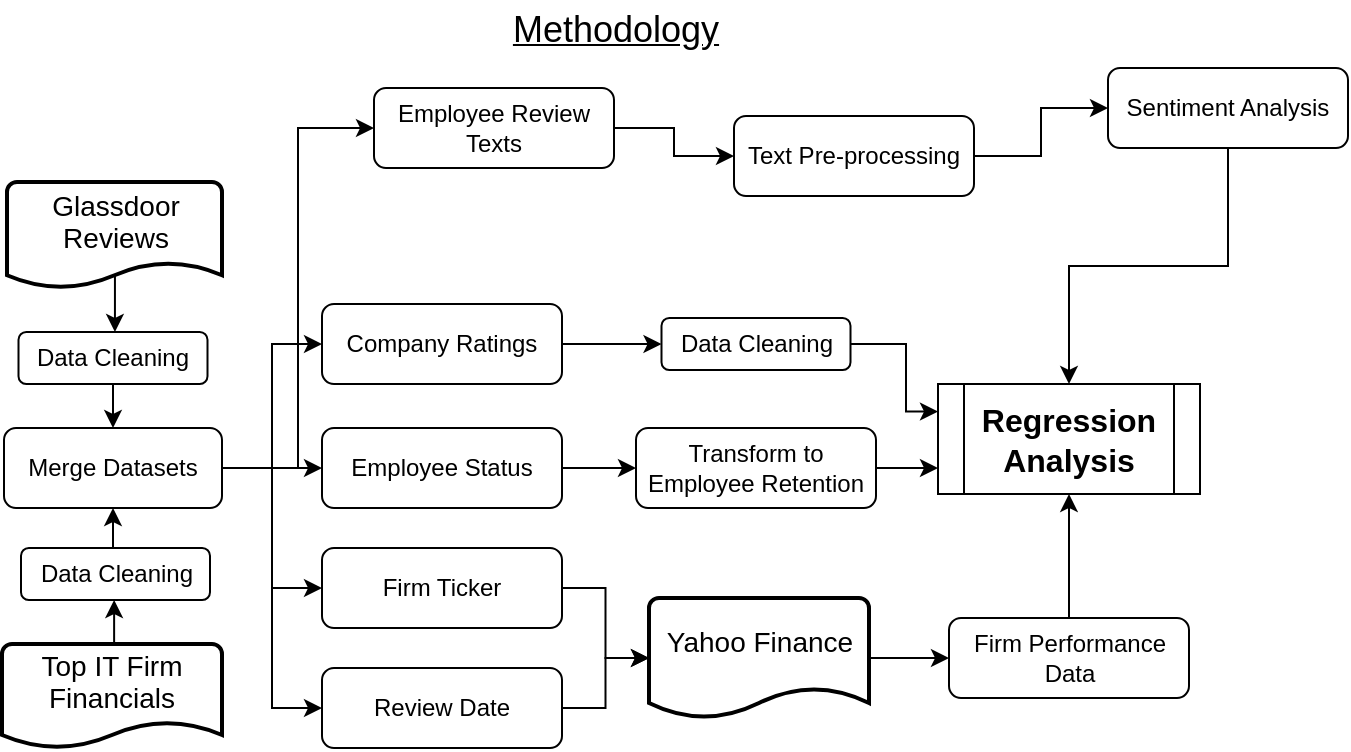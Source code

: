 <mxfile version="24.1.0" type="device" pages="4">
  <diagram id="kz6WtzSUa93HvbE56KJ6" name="Methodology">
    <mxGraphModel dx="1111" dy="544" grid="0" gridSize="10" guides="1" tooltips="1" connect="1" arrows="1" fold="1" page="1" pageScale="1" pageWidth="827" pageHeight="1169" math="0" shadow="0">
      <root>
        <mxCell id="0" />
        <mxCell id="1" parent="0" />
        <mxCell id="aaP_zxm3kKT7ZMr-mHgT-1" value="Methodology" style="text;html=1;align=center;verticalAlign=middle;whiteSpace=wrap;rounded=0;fontStyle=4;fontSize=18;" parent="1" vertex="1">
          <mxGeometry x="242" y="30" width="230" height="30" as="geometry" />
        </mxCell>
        <mxCell id="nK5fes1y3x84JEYH7lk5-37" style="edgeStyle=orthogonalEdgeStyle;rounded=0;orthogonalLoop=1;jettySize=auto;html=1;exitX=1;exitY=0.5;exitDx=0;exitDy=0;" parent="1" source="aaP_zxm3kKT7ZMr-mHgT-6" target="aaP_zxm3kKT7ZMr-mHgT-9" edge="1">
          <mxGeometry relative="1" as="geometry" />
        </mxCell>
        <mxCell id="aaP_zxm3kKT7ZMr-mHgT-6" value="Employee Review Texts" style="rounded=1;whiteSpace=wrap;html=1;fontSize=12;glass=0;strokeWidth=1;shadow=0;" parent="1" vertex="1">
          <mxGeometry x="236" y="74" width="120" height="40" as="geometry" />
        </mxCell>
        <mxCell id="nK5fes1y3x84JEYH7lk5-38" style="edgeStyle=orthogonalEdgeStyle;rounded=0;orthogonalLoop=1;jettySize=auto;html=1;exitX=1;exitY=0.5;exitDx=0;exitDy=0;entryX=0;entryY=0.5;entryDx=0;entryDy=0;" parent="1" source="aaP_zxm3kKT7ZMr-mHgT-7" target="2QNahr_R2tRmEMr5rdN6-4" edge="1">
          <mxGeometry relative="1" as="geometry">
            <mxPoint x="367" y="202" as="targetPoint" />
          </mxGeometry>
        </mxCell>
        <mxCell id="aaP_zxm3kKT7ZMr-mHgT-7" value="Company Ratings" style="rounded=1;whiteSpace=wrap;html=1;fontSize=12;glass=0;strokeWidth=1;shadow=0;" parent="1" vertex="1">
          <mxGeometry x="210" y="182" width="120" height="40" as="geometry" />
        </mxCell>
        <mxCell id="nK5fes1y3x84JEYH7lk5-39" style="edgeStyle=orthogonalEdgeStyle;rounded=0;orthogonalLoop=1;jettySize=auto;html=1;exitX=1;exitY=0.5;exitDx=0;exitDy=0;" parent="1" source="aaP_zxm3kKT7ZMr-mHgT-8" target="aaP_zxm3kKT7ZMr-mHgT-10" edge="1">
          <mxGeometry relative="1" as="geometry" />
        </mxCell>
        <mxCell id="aaP_zxm3kKT7ZMr-mHgT-8" value="Employee Status" style="rounded=1;whiteSpace=wrap;html=1;fontSize=12;glass=0;strokeWidth=1;shadow=0;" parent="1" vertex="1">
          <mxGeometry x="210" y="244" width="120" height="40" as="geometry" />
        </mxCell>
        <mxCell id="nK5fes1y3x84JEYH7lk5-43" style="edgeStyle=orthogonalEdgeStyle;rounded=0;orthogonalLoop=1;jettySize=auto;html=1;exitX=1;exitY=0.5;exitDx=0;exitDy=0;" parent="1" source="aaP_zxm3kKT7ZMr-mHgT-9" target="aaP_zxm3kKT7ZMr-mHgT-40" edge="1">
          <mxGeometry relative="1" as="geometry" />
        </mxCell>
        <mxCell id="aaP_zxm3kKT7ZMr-mHgT-9" value="Text Pre-processing" style="rounded=1;whiteSpace=wrap;html=1;fontSize=12;glass=0;strokeWidth=1;shadow=0;" parent="1" vertex="1">
          <mxGeometry x="416" y="88" width="120" height="40" as="geometry" />
        </mxCell>
        <mxCell id="nK5fes1y3x84JEYH7lk5-45" style="edgeStyle=orthogonalEdgeStyle;rounded=0;orthogonalLoop=1;jettySize=auto;html=1;exitX=1;exitY=0.5;exitDx=0;exitDy=0;entryX=0;entryY=0.75;entryDx=0;entryDy=0;" parent="1" source="aaP_zxm3kKT7ZMr-mHgT-10" target="aaP_zxm3kKT7ZMr-mHgT-16" edge="1">
          <mxGeometry relative="1" as="geometry" />
        </mxCell>
        <mxCell id="aaP_zxm3kKT7ZMr-mHgT-10" value="Transform to Employee Retention" style="rounded=1;whiteSpace=wrap;html=1;fontSize=12;glass=0;strokeWidth=1;shadow=0;" parent="1" vertex="1">
          <mxGeometry x="367" y="244" width="120" height="40" as="geometry" />
        </mxCell>
        <mxCell id="nK5fes1y3x84JEYH7lk5-44" style="edgeStyle=orthogonalEdgeStyle;rounded=0;orthogonalLoop=1;jettySize=auto;html=1;exitX=1;exitY=0.5;exitDx=0;exitDy=0;entryX=0;entryY=0.25;entryDx=0;entryDy=0;" parent="1" source="2QNahr_R2tRmEMr5rdN6-4" target="aaP_zxm3kKT7ZMr-mHgT-16" edge="1">
          <mxGeometry relative="1" as="geometry">
            <Array as="points">
              <mxPoint x="502" y="202" />
              <mxPoint x="502" y="236" />
            </Array>
            <mxPoint x="487" y="202" as="sourcePoint" />
          </mxGeometry>
        </mxCell>
        <mxCell id="nK5fes1y3x84JEYH7lk5-35" style="edgeStyle=orthogonalEdgeStyle;rounded=0;orthogonalLoop=1;jettySize=auto;html=1;exitX=0.5;exitY=0;exitDx=0;exitDy=0;" parent="1" source="aaP_zxm3kKT7ZMr-mHgT-12" target="aaP_zxm3kKT7ZMr-mHgT-16" edge="1">
          <mxGeometry relative="1" as="geometry" />
        </mxCell>
        <mxCell id="aaP_zxm3kKT7ZMr-mHgT-12" value="Firm Performance Data" style="rounded=1;whiteSpace=wrap;html=1;fontSize=12;glass=0;strokeWidth=1;shadow=0;" parent="1" vertex="1">
          <mxGeometry x="523.5" y="339" width="120" height="40" as="geometry" />
        </mxCell>
        <mxCell id="aaP_zxm3kKT7ZMr-mHgT-16" value="&lt;font style=&quot;font-size: 16px;&quot;&gt;&lt;b&gt;Regression Analysis&lt;/b&gt;&lt;/font&gt;" style="shape=process;whiteSpace=wrap;html=1;backgroundOutline=1;" parent="1" vertex="1">
          <mxGeometry x="518" y="222" width="131" height="55" as="geometry" />
        </mxCell>
        <mxCell id="nK5fes1y3x84JEYH7lk5-36" style="edgeStyle=orthogonalEdgeStyle;rounded=0;orthogonalLoop=1;jettySize=auto;html=1;exitX=0.5;exitY=1;exitDx=0;exitDy=0;" parent="1" source="aaP_zxm3kKT7ZMr-mHgT-40" target="aaP_zxm3kKT7ZMr-mHgT-16" edge="1">
          <mxGeometry relative="1" as="geometry" />
        </mxCell>
        <mxCell id="aaP_zxm3kKT7ZMr-mHgT-40" value="Sentiment Analysis" style="rounded=1;whiteSpace=wrap;html=1;fontSize=12;glass=0;strokeWidth=1;shadow=0;" parent="1" vertex="1">
          <mxGeometry x="603" y="64" width="120" height="40" as="geometry" />
        </mxCell>
        <mxCell id="nK5fes1y3x84JEYH7lk5-25" style="edgeStyle=orthogonalEdgeStyle;rounded=0;orthogonalLoop=1;jettySize=auto;html=1;exitX=1;exitY=0.5;exitDx=0;exitDy=0;entryX=0;entryY=0.5;entryDx=0;entryDy=0;" parent="1" source="nK5fes1y3x84JEYH7lk5-1" target="aaP_zxm3kKT7ZMr-mHgT-6" edge="1">
          <mxGeometry relative="1" as="geometry" />
        </mxCell>
        <mxCell id="nK5fes1y3x84JEYH7lk5-26" style="edgeStyle=orthogonalEdgeStyle;rounded=0;orthogonalLoop=1;jettySize=auto;html=1;exitX=1;exitY=0.5;exitDx=0;exitDy=0;entryX=0;entryY=0.5;entryDx=0;entryDy=0;" parent="1" source="nK5fes1y3x84JEYH7lk5-1" target="aaP_zxm3kKT7ZMr-mHgT-7" edge="1">
          <mxGeometry relative="1" as="geometry" />
        </mxCell>
        <mxCell id="nK5fes1y3x84JEYH7lk5-27" style="edgeStyle=orthogonalEdgeStyle;rounded=0;orthogonalLoop=1;jettySize=auto;html=1;exitX=1;exitY=0.5;exitDx=0;exitDy=0;entryX=0;entryY=0.5;entryDx=0;entryDy=0;" parent="1" source="nK5fes1y3x84JEYH7lk5-1" target="aaP_zxm3kKT7ZMr-mHgT-8" edge="1">
          <mxGeometry relative="1" as="geometry" />
        </mxCell>
        <mxCell id="nK5fes1y3x84JEYH7lk5-28" style="edgeStyle=orthogonalEdgeStyle;rounded=0;orthogonalLoop=1;jettySize=auto;html=1;exitX=1;exitY=0.5;exitDx=0;exitDy=0;entryX=0;entryY=0.5;entryDx=0;entryDy=0;" parent="1" source="nK5fes1y3x84JEYH7lk5-1" target="nK5fes1y3x84JEYH7lk5-9" edge="1">
          <mxGeometry relative="1" as="geometry" />
        </mxCell>
        <mxCell id="nK5fes1y3x84JEYH7lk5-29" style="edgeStyle=orthogonalEdgeStyle;rounded=0;orthogonalLoop=1;jettySize=auto;html=1;exitX=1;exitY=0.5;exitDx=0;exitDy=0;entryX=0;entryY=0.5;entryDx=0;entryDy=0;" parent="1" source="nK5fes1y3x84JEYH7lk5-1" target="nK5fes1y3x84JEYH7lk5-18" edge="1">
          <mxGeometry relative="1" as="geometry" />
        </mxCell>
        <mxCell id="nK5fes1y3x84JEYH7lk5-1" value="Merge Datasets" style="rounded=1;whiteSpace=wrap;html=1;fontSize=12;glass=0;strokeWidth=1;shadow=0;" parent="1" vertex="1">
          <mxGeometry x="51" y="244" width="109" height="40" as="geometry" />
        </mxCell>
        <mxCell id="nK5fes1y3x84JEYH7lk5-9" value="Firm Ticker" style="rounded=1;whiteSpace=wrap;html=1;fontSize=12;glass=0;strokeWidth=1;shadow=0;" parent="1" vertex="1">
          <mxGeometry x="210" y="304" width="120" height="40" as="geometry" />
        </mxCell>
        <mxCell id="nK5fes1y3x84JEYH7lk5-18" value="Review Date" style="rounded=1;whiteSpace=wrap;html=1;fontSize=12;glass=0;strokeWidth=1;shadow=0;" parent="1" vertex="1">
          <mxGeometry x="210" y="364" width="120" height="40" as="geometry" />
        </mxCell>
        <mxCell id="nK5fes1y3x84JEYH7lk5-33" style="edgeStyle=orthogonalEdgeStyle;rounded=0;orthogonalLoop=1;jettySize=auto;html=1;exitX=1;exitY=0.5;exitDx=0;exitDy=0;exitPerimeter=0;entryX=0;entryY=0.5;entryDx=0;entryDy=0;" parent="1" source="nK5fes1y3x84JEYH7lk5-19" target="aaP_zxm3kKT7ZMr-mHgT-12" edge="1">
          <mxGeometry relative="1" as="geometry" />
        </mxCell>
        <mxCell id="nK5fes1y3x84JEYH7lk5-19" value="&lt;div&gt;&lt;span style=&quot;font-size: 14px;&quot;&gt;Yahoo Finance&lt;/span&gt;&lt;/div&gt;&lt;div&gt;&lt;span style=&quot;font-size: 14px;&quot;&gt;&lt;br&gt;&lt;/span&gt;&lt;/div&gt;" style="strokeWidth=2;html=1;shape=mxgraph.flowchart.document2;whiteSpace=wrap;size=0.25;align=center;" parent="1" vertex="1">
          <mxGeometry x="373.5" y="329" width="110" height="60" as="geometry" />
        </mxCell>
        <mxCell id="nK5fes1y3x84JEYH7lk5-30" style="edgeStyle=orthogonalEdgeStyle;rounded=0;orthogonalLoop=1;jettySize=auto;html=1;exitX=1;exitY=0.5;exitDx=0;exitDy=0;entryX=0;entryY=0.5;entryDx=0;entryDy=0;entryPerimeter=0;" parent="1" source="nK5fes1y3x84JEYH7lk5-9" target="nK5fes1y3x84JEYH7lk5-19" edge="1">
          <mxGeometry relative="1" as="geometry" />
        </mxCell>
        <mxCell id="nK5fes1y3x84JEYH7lk5-31" style="edgeStyle=orthogonalEdgeStyle;rounded=0;orthogonalLoop=1;jettySize=auto;html=1;exitX=1;exitY=0.5;exitDx=0;exitDy=0;entryX=0;entryY=0.5;entryDx=0;entryDy=0;entryPerimeter=0;" parent="1" source="nK5fes1y3x84JEYH7lk5-18" target="nK5fes1y3x84JEYH7lk5-19" edge="1">
          <mxGeometry relative="1" as="geometry" />
        </mxCell>
        <mxCell id="2QNahr_R2tRmEMr5rdN6-16" style="edgeStyle=orthogonalEdgeStyle;rounded=0;orthogonalLoop=1;jettySize=auto;html=1;exitX=0.5;exitY=1;exitDx=0;exitDy=0;entryX=0.5;entryY=0;entryDx=0;entryDy=0;" parent="1" source="2QNahr_R2tRmEMr5rdN6-2" target="nK5fes1y3x84JEYH7lk5-1" edge="1">
          <mxGeometry relative="1" as="geometry" />
        </mxCell>
        <mxCell id="2QNahr_R2tRmEMr5rdN6-2" value="Data Cleaning" style="rounded=1;whiteSpace=wrap;html=1;fontSize=12;glass=0;strokeWidth=1;shadow=0;" parent="1" vertex="1">
          <mxGeometry x="58.25" y="196" width="94.5" height="26" as="geometry" />
        </mxCell>
        <mxCell id="2QNahr_R2tRmEMr5rdN6-18" style="edgeStyle=orthogonalEdgeStyle;rounded=0;orthogonalLoop=1;jettySize=auto;html=1;exitX=0.5;exitY=0;exitDx=0;exitDy=0;entryX=0.5;entryY=1;entryDx=0;entryDy=0;" parent="1" source="2QNahr_R2tRmEMr5rdN6-3" target="nK5fes1y3x84JEYH7lk5-1" edge="1">
          <mxGeometry relative="1" as="geometry" />
        </mxCell>
        <mxCell id="2QNahr_R2tRmEMr5rdN6-3" value="Data Cleaning" style="rounded=1;whiteSpace=wrap;html=1;fontSize=12;glass=0;strokeWidth=1;shadow=0;" parent="1" vertex="1">
          <mxGeometry x="59.5" y="304" width="94.5" height="26" as="geometry" />
        </mxCell>
        <mxCell id="2QNahr_R2tRmEMr5rdN6-4" value="Data Cleaning" style="rounded=1;whiteSpace=wrap;html=1;fontSize=12;glass=0;strokeWidth=1;shadow=0;" parent="1" vertex="1">
          <mxGeometry x="379.75" y="189" width="94.5" height="26" as="geometry" />
        </mxCell>
        <mxCell id="2QNahr_R2tRmEMr5rdN6-15" style="edgeStyle=orthogonalEdgeStyle;rounded=0;orthogonalLoop=1;jettySize=auto;html=1;exitX=0.5;exitY=1;exitDx=0;exitDy=0;" parent="1" edge="1">
          <mxGeometry relative="1" as="geometry">
            <mxPoint x="106.47" y="135" as="sourcePoint" />
            <mxPoint x="106.47" y="196" as="targetPoint" />
          </mxGeometry>
        </mxCell>
        <mxCell id="2QNahr_R2tRmEMr5rdN6-10" value="&lt;font style=&quot;font-size: 14px;&quot;&gt;Glassdoor Reviews&lt;/font&gt;&lt;div&gt;&lt;br&gt;&lt;/div&gt;" style="strokeWidth=2;html=1;shape=mxgraph.flowchart.document2;whiteSpace=wrap;size=0.241;align=center;" parent="1" vertex="1">
          <mxGeometry x="52.5" y="121" width="107.5" height="53" as="geometry" />
        </mxCell>
        <mxCell id="2QNahr_R2tRmEMr5rdN6-19" style="edgeStyle=orthogonalEdgeStyle;rounded=0;orthogonalLoop=1;jettySize=auto;html=1;exitX=0.5;exitY=0;exitDx=0;exitDy=0;" parent="1" edge="1">
          <mxGeometry relative="1" as="geometry">
            <mxPoint x="106.06" y="392" as="sourcePoint" />
            <mxPoint x="106.06" y="330" as="targetPoint" />
          </mxGeometry>
        </mxCell>
        <mxCell id="aaP_zxm3kKT7ZMr-mHgT-4" value="&lt;font style=&quot;font-size: 14px;&quot;&gt;Top IT Firm Financials&lt;/font&gt;&lt;div&gt;&lt;br&gt;&lt;/div&gt;" style="strokeWidth=2;html=1;shape=mxgraph.flowchart.document2;whiteSpace=wrap;size=0.25;align=center;" parent="1" vertex="1">
          <mxGeometry x="50" y="352" width="110" height="52" as="geometry" />
        </mxCell>
      </root>
    </mxGraphModel>
  </diagram>
  <diagram id="C5RBs43oDa-KdzZeNtuy" name="Regression Analysis">
    <mxGraphModel dx="1111" dy="544" grid="0" gridSize="10" guides="1" tooltips="1" connect="1" arrows="1" fold="1" page="1" pageScale="1" pageWidth="827" pageHeight="1169" math="0" shadow="0">
      <root>
        <mxCell id="WIyWlLk6GJQsqaUBKTNV-0" />
        <mxCell id="WIyWlLk6GJQsqaUBKTNV-1" parent="WIyWlLk6GJQsqaUBKTNV-0" />
        <mxCell id="7M3RaMrPWzxhI4t-Y5cj-6" style="edgeStyle=orthogonalEdgeStyle;rounded=0;orthogonalLoop=1;jettySize=auto;html=1;exitX=1;exitY=0.5;exitDx=0;exitDy=0;" parent="WIyWlLk6GJQsqaUBKTNV-1" source="uwfSXzObW4QdUz8draN0-19" target="Z7W2o2AKbM6KDkjzq-aW-17" edge="1">
          <mxGeometry relative="1" as="geometry" />
        </mxCell>
        <mxCell id="78TvBPg8HusDYfbs_4kr-2" style="edgeStyle=orthogonalEdgeStyle;rounded=0;orthogonalLoop=1;jettySize=auto;html=1;exitX=1;exitY=0.5;exitDx=0;exitDy=0;entryX=0;entryY=0.5;entryDx=0;entryDy=0;" parent="WIyWlLk6GJQsqaUBKTNV-1" source="uwfSXzObW4QdUz8draN0-19" target="78TvBPg8HusDYfbs_4kr-1" edge="1">
          <mxGeometry relative="1" as="geometry" />
        </mxCell>
        <mxCell id="uwfSXzObW4QdUz8draN0-19" value="&lt;b&gt;Regression Analysis&lt;/b&gt;" style="rounded=1;whiteSpace=wrap;html=1;fontSize=12;glass=0;strokeWidth=1;shadow=0;" parent="WIyWlLk6GJQsqaUBKTNV-1" vertex="1">
          <mxGeometry x="422" y="232" width="105" height="105" as="geometry" />
        </mxCell>
        <mxCell id="Z7W2o2AKbM6KDkjzq-aW-31" style="edgeStyle=elbowEdgeStyle;rounded=0;orthogonalLoop=1;jettySize=auto;html=1;exitX=1;exitY=0.5;exitDx=0;exitDy=0;entryX=0;entryY=0.5;entryDx=0;entryDy=0;" parent="WIyWlLk6GJQsqaUBKTNV-1" source="uwfSXzObW4QdUz8draN0-26" target="uwfSXzObW4QdUz8draN0-19" edge="1">
          <mxGeometry relative="1" as="geometry">
            <Array as="points">
              <mxPoint x="380" y="235" />
            </Array>
          </mxGeometry>
        </mxCell>
        <mxCell id="uwfSXzObW4QdUz8draN0-26" value="rating" style="rounded=1;whiteSpace=wrap;html=1;fontSize=12;glass=0;strokeWidth=1;shadow=0;" parent="WIyWlLk6GJQsqaUBKTNV-1" vertex="1">
          <mxGeometry x="252.82" y="130" width="55.62" height="30" as="geometry" />
        </mxCell>
        <mxCell id="Z7W2o2AKbM6KDkjzq-aW-0" value="ML Model" style="text;html=1;align=center;verticalAlign=middle;whiteSpace=wrap;rounded=0;fontStyle=4;fontSize=18;" parent="WIyWlLk6GJQsqaUBKTNV-1" vertex="1">
          <mxGeometry x="299" y="30" width="241" height="30" as="geometry" />
        </mxCell>
        <mxCell id="Z7W2o2AKbM6KDkjzq-aW-32" style="edgeStyle=elbowEdgeStyle;rounded=0;orthogonalLoop=1;jettySize=auto;html=1;exitX=1;exitY=0.5;exitDx=0;exitDy=0;entryX=0;entryY=0.5;entryDx=0;entryDy=0;" parent="WIyWlLk6GJQsqaUBKTNV-1" source="Z7W2o2AKbM6KDkjzq-aW-8" target="uwfSXzObW4QdUz8draN0-19" edge="1">
          <mxGeometry relative="1" as="geometry">
            <Array as="points">
              <mxPoint x="380" y="254" />
            </Array>
          </mxGeometry>
        </mxCell>
        <mxCell id="Z7W2o2AKbM6KDkjzq-aW-8" value="recommend" style="rounded=1;whiteSpace=wrap;html=1;fontSize=12;glass=0;strokeWidth=1;shadow=0;" parent="WIyWlLk6GJQsqaUBKTNV-1" vertex="1">
          <mxGeometry x="237.82" y="170" width="84.37" height="30" as="geometry" />
        </mxCell>
        <mxCell id="Z7W2o2AKbM6KDkjzq-aW-33" style="edgeStyle=elbowEdgeStyle;rounded=0;orthogonalLoop=1;jettySize=auto;html=1;exitX=1;exitY=0.5;exitDx=0;exitDy=0;entryX=0;entryY=0.5;entryDx=0;entryDy=0;" parent="WIyWlLk6GJQsqaUBKTNV-1" source="Z7W2o2AKbM6KDkjzq-aW-9" target="uwfSXzObW4QdUz8draN0-19" edge="1">
          <mxGeometry relative="1" as="geometry">
            <Array as="points">
              <mxPoint x="380" y="273" />
            </Array>
          </mxGeometry>
        </mxCell>
        <mxCell id="Z7W2o2AKbM6KDkjzq-aW-9" value="CEO approval" style="rounded=1;whiteSpace=wrap;html=1;fontSize=12;glass=0;strokeWidth=1;shadow=0;" parent="WIyWlLk6GJQsqaUBKTNV-1" vertex="1">
          <mxGeometry x="233.45" y="210" width="94.37" height="30" as="geometry" />
        </mxCell>
        <mxCell id="Z7W2o2AKbM6KDkjzq-aW-34" style="edgeStyle=elbowEdgeStyle;rounded=0;orthogonalLoop=1;jettySize=auto;html=1;exitX=1;exitY=0.5;exitDx=0;exitDy=0;entryX=0;entryY=0.5;entryDx=0;entryDy=0;" parent="WIyWlLk6GJQsqaUBKTNV-1" source="Z7W2o2AKbM6KDkjzq-aW-10" target="uwfSXzObW4QdUz8draN0-19" edge="1">
          <mxGeometry relative="1" as="geometry">
            <Array as="points">
              <mxPoint x="380" y="293" />
            </Array>
          </mxGeometry>
        </mxCell>
        <mxCell id="Z7W2o2AKbM6KDkjzq-aW-10" value="business outlook" style="rounded=1;whiteSpace=wrap;html=1;fontSize=12;glass=0;strokeWidth=1;shadow=0;" parent="WIyWlLk6GJQsqaUBKTNV-1" vertex="1">
          <mxGeometry x="227.82" y="250" width="104.37" height="30" as="geometry" />
        </mxCell>
        <mxCell id="Z7W2o2AKbM6KDkjzq-aW-35" style="edgeStyle=elbowEdgeStyle;rounded=0;orthogonalLoop=1;jettySize=auto;html=1;exitX=1;exitY=0.5;exitDx=0;exitDy=0;entryX=0;entryY=0.5;entryDx=0;entryDy=0;" parent="WIyWlLk6GJQsqaUBKTNV-1" source="Z7W2o2AKbM6KDkjzq-aW-11" target="uwfSXzObW4QdUz8draN0-19" edge="1">
          <mxGeometry relative="1" as="geometry">
            <Array as="points">
              <mxPoint x="380" y="314" />
            </Array>
          </mxGeometry>
        </mxCell>
        <mxCell id="Z7W2o2AKbM6KDkjzq-aW-11" value="career opportunities" style="rounded=1;whiteSpace=wrap;html=1;fontSize=12;glass=0;strokeWidth=1;shadow=0;" parent="WIyWlLk6GJQsqaUBKTNV-1" vertex="1">
          <mxGeometry x="219.38" y="290" width="122.5" height="30" as="geometry" />
        </mxCell>
        <mxCell id="Z7W2o2AKbM6KDkjzq-aW-36" style="edgeStyle=elbowEdgeStyle;rounded=0;orthogonalLoop=1;jettySize=auto;html=1;exitX=1;exitY=0.5;exitDx=0;exitDy=0;entryX=0;entryY=0.5;entryDx=0;entryDy=0;" parent="WIyWlLk6GJQsqaUBKTNV-1" source="Z7W2o2AKbM6KDkjzq-aW-12" target="uwfSXzObW4QdUz8draN0-19" edge="1">
          <mxGeometry relative="1" as="geometry">
            <Array as="points">
              <mxPoint x="380" y="333" />
            </Array>
          </mxGeometry>
        </mxCell>
        <mxCell id="Z7W2o2AKbM6KDkjzq-aW-12" value="compensation &amp;amp; benefits" style="rounded=1;whiteSpace=wrap;html=1;fontSize=12;glass=0;strokeWidth=1;shadow=0;" parent="WIyWlLk6GJQsqaUBKTNV-1" vertex="1">
          <mxGeometry x="222.51" y="330" width="115" height="30" as="geometry" />
        </mxCell>
        <mxCell id="Z7W2o2AKbM6KDkjzq-aW-37" style="edgeStyle=elbowEdgeStyle;rounded=0;orthogonalLoop=1;jettySize=auto;html=1;exitX=1;exitY=0.5;exitDx=0;exitDy=0;entryX=0;entryY=0.5;entryDx=0;entryDy=0;" parent="WIyWlLk6GJQsqaUBKTNV-1" source="Z7W2o2AKbM6KDkjzq-aW-13" target="uwfSXzObW4QdUz8draN0-19" edge="1">
          <mxGeometry relative="1" as="geometry">
            <Array as="points">
              <mxPoint x="380" y="355" />
            </Array>
          </mxGeometry>
        </mxCell>
        <mxCell id="Z7W2o2AKbM6KDkjzq-aW-13" value="senior management" style="rounded=1;whiteSpace=wrap;html=1;fontSize=12;glass=0;strokeWidth=1;shadow=0;" parent="WIyWlLk6GJQsqaUBKTNV-1" vertex="1">
          <mxGeometry x="223.13" y="370" width="115" height="30" as="geometry" />
        </mxCell>
        <mxCell id="Z7W2o2AKbM6KDkjzq-aW-38" style="edgeStyle=elbowEdgeStyle;rounded=0;orthogonalLoop=1;jettySize=auto;html=1;exitX=1;exitY=0.5;exitDx=0;exitDy=0;entryX=0;entryY=0.5;entryDx=0;entryDy=0;" parent="WIyWlLk6GJQsqaUBKTNV-1" source="Z7W2o2AKbM6KDkjzq-aW-14" target="uwfSXzObW4QdUz8draN0-19" edge="1">
          <mxGeometry relative="1" as="geometry">
            <Array as="points">
              <mxPoint x="380" y="374" />
            </Array>
          </mxGeometry>
        </mxCell>
        <mxCell id="Z7W2o2AKbM6KDkjzq-aW-14" value="work/life balance" style="rounded=1;whiteSpace=wrap;html=1;fontSize=12;glass=0;strokeWidth=1;shadow=0;" parent="WIyWlLk6GJQsqaUBKTNV-1" vertex="1">
          <mxGeometry x="223.13" y="410" width="115" height="30" as="geometry" />
        </mxCell>
        <mxCell id="Z7W2o2AKbM6KDkjzq-aW-39" style="edgeStyle=elbowEdgeStyle;rounded=0;orthogonalLoop=1;jettySize=auto;html=1;exitX=1;exitY=0.5;exitDx=0;exitDy=0;" parent="WIyWlLk6GJQsqaUBKTNV-1" source="Z7W2o2AKbM6KDkjzq-aW-15" target="uwfSXzObW4QdUz8draN0-19" edge="1">
          <mxGeometry relative="1" as="geometry">
            <Array as="points">
              <mxPoint x="380" y="375" />
            </Array>
          </mxGeometry>
        </mxCell>
        <mxCell id="Z7W2o2AKbM6KDkjzq-aW-15" value="culture &amp;amp; values" style="rounded=1;whiteSpace=wrap;html=1;fontSize=12;glass=0;strokeWidth=1;shadow=0;" parent="WIyWlLk6GJQsqaUBKTNV-1" vertex="1">
          <mxGeometry x="222.51" y="450" width="115" height="30" as="geometry" />
        </mxCell>
        <mxCell id="Z7W2o2AKbM6KDkjzq-aW-17" value="firm financial performance&lt;div&gt;(ROA, MCAP)&lt;/div&gt;" style="rounded=1;whiteSpace=wrap;html=1;fontSize=12;glass=0;strokeWidth=1;shadow=0;" parent="WIyWlLk6GJQsqaUBKTNV-1" vertex="1">
          <mxGeometry x="580.87" y="232" width="156.88" height="42.5" as="geometry" />
        </mxCell>
        <mxCell id="Z7W2o2AKbM6KDkjzq-aW-19" value="" style="shape=curlyBracket;whiteSpace=wrap;html=1;rounded=1;labelPosition=left;verticalLabelPosition=middle;align=right;verticalAlign=middle;" parent="WIyWlLk6GJQsqaUBKTNV-1" vertex="1">
          <mxGeometry x="170.63" y="130" width="20" height="350" as="geometry" />
        </mxCell>
        <mxCell id="blLO0xRc2xcbb9aFX8Ku-3" value="&lt;span style=&quot;font-weight: 400;&quot;&gt;Job Satisfaction&lt;/span&gt;" style="text;html=1;align=center;verticalAlign=middle;whiteSpace=wrap;rounded=0;fontStyle=1;fontSize=14;" parent="WIyWlLk6GJQsqaUBKTNV-1" vertex="1">
          <mxGeometry x="61.88" y="294.5" width="108.75" height="20" as="geometry" />
        </mxCell>
        <mxCell id="blLO0xRc2xcbb9aFX8Ku-4" value="&lt;span style=&quot;font-weight: 400;&quot;&gt;Employee Retention&lt;/span&gt;" style="text;html=1;align=center;verticalAlign=middle;whiteSpace=wrap;rounded=0;fontStyle=1;fontSize=14;" parent="WIyWlLk6GJQsqaUBKTNV-1" vertex="1">
          <mxGeometry x="591.87" y="350" width="130" height="20" as="geometry" />
        </mxCell>
        <mxCell id="blLO0xRc2xcbb9aFX8Ku-5" value="&lt;span style=&quot;font-weight: 400;&quot;&gt;Firm Performance&lt;/span&gt;" style="text;html=1;align=center;verticalAlign=middle;whiteSpace=wrap;rounded=0;fontStyle=1;fontSize=14;" parent="WIyWlLk6GJQsqaUBKTNV-1" vertex="1">
          <mxGeometry x="591.87" y="198" width="130" height="20" as="geometry" />
        </mxCell>
        <mxCell id="78TvBPg8HusDYfbs_4kr-1" value="employee retention status&lt;div&gt;(bool)&lt;/div&gt;" style="rounded=1;whiteSpace=wrap;html=1;fontSize=12;glass=0;strokeWidth=1;shadow=0;" parent="WIyWlLk6GJQsqaUBKTNV-1" vertex="1">
          <mxGeometry x="580.87" y="294.5" width="156.88" height="42.5" as="geometry" />
        </mxCell>
        <mxCell id="hhHdbJWfdeRkZbmZlnr0-0" value="&lt;div&gt;&lt;b&gt;Options:&lt;/b&gt;&lt;/div&gt;OLS&lt;div&gt;Multiple correlation&lt;/div&gt;&lt;div&gt;Classification by classes. E.g. low, med, high revenue.&lt;/div&gt;&lt;div&gt;-Feature ranking.&lt;/div&gt;" style="text;html=1;align=center;verticalAlign=middle;resizable=0;points=[];autosize=1;strokeColor=none;fillColor=none;" parent="WIyWlLk6GJQsqaUBKTNV-1" vertex="1">
          <mxGeometry x="414" y="76" width="306" height="84" as="geometry" />
        </mxCell>
      </root>
    </mxGraphModel>
  </diagram>
  <diagram name="Copy of Regression Analysis" id="ujADQ71V2K27f6dutIAH">
    <mxGraphModel dx="1611" dy="789" grid="0" gridSize="10" guides="1" tooltips="1" connect="1" arrows="1" fold="1" page="1" pageScale="1" pageWidth="827" pageHeight="1169" math="0" shadow="0">
      <root>
        <mxCell id="fDy6PnfVuDr1unz9drue-0" />
        <mxCell id="fDy6PnfVuDr1unz9drue-1" parent="fDy6PnfVuDr1unz9drue-0" />
        <mxCell id="fDy6PnfVuDr1unz9drue-2" style="edgeStyle=orthogonalEdgeStyle;rounded=0;orthogonalLoop=1;jettySize=auto;html=1;exitX=1;exitY=0.5;exitDx=0;exitDy=0;" parent="fDy6PnfVuDr1unz9drue-1" source="fDy6PnfVuDr1unz9drue-4" target="fDy6PnfVuDr1unz9drue-26" edge="1">
          <mxGeometry relative="1" as="geometry" />
        </mxCell>
        <mxCell id="fDy6PnfVuDr1unz9drue-3" style="edgeStyle=orthogonalEdgeStyle;rounded=0;orthogonalLoop=1;jettySize=auto;html=1;exitX=1;exitY=0.5;exitDx=0;exitDy=0;entryX=0;entryY=0.5;entryDx=0;entryDy=0;" parent="fDy6PnfVuDr1unz9drue-1" source="fDy6PnfVuDr1unz9drue-4" target="fDy6PnfVuDr1unz9drue-31" edge="1">
          <mxGeometry relative="1" as="geometry" />
        </mxCell>
        <mxCell id="fDy6PnfVuDr1unz9drue-4" value="&lt;b&gt;Regression Analysis&lt;/b&gt;" style="rounded=1;whiteSpace=wrap;html=1;fontSize=12;glass=0;strokeWidth=1;shadow=0;" parent="fDy6PnfVuDr1unz9drue-1" vertex="1">
          <mxGeometry x="422" y="232" width="105" height="105" as="geometry" />
        </mxCell>
        <mxCell id="fDy6PnfVuDr1unz9drue-5" style="edgeStyle=elbowEdgeStyle;rounded=0;orthogonalLoop=1;jettySize=auto;html=1;exitX=1;exitY=0.5;exitDx=0;exitDy=0;entryX=0;entryY=0.5;entryDx=0;entryDy=0;" parent="fDy6PnfVuDr1unz9drue-1" source="fDy6PnfVuDr1unz9drue-6" target="fDy6PnfVuDr1unz9drue-4" edge="1">
          <mxGeometry relative="1" as="geometry">
            <Array as="points">
              <mxPoint x="380" y="235" />
            </Array>
          </mxGeometry>
        </mxCell>
        <mxCell id="fDy6PnfVuDr1unz9drue-6" value="rating" style="rounded=1;whiteSpace=wrap;html=1;fontSize=12;glass=0;strokeWidth=1;shadow=0;" parent="fDy6PnfVuDr1unz9drue-1" vertex="1">
          <mxGeometry x="252.82" y="130" width="55.62" height="30" as="geometry" />
        </mxCell>
        <mxCell id="fDy6PnfVuDr1unz9drue-7" value="Predictive Regression Model" style="text;html=1;align=center;verticalAlign=middle;whiteSpace=wrap;rounded=0;fontStyle=4;fontSize=18;" parent="fDy6PnfVuDr1unz9drue-1" vertex="1">
          <mxGeometry x="299" y="30" width="241" height="30" as="geometry" />
        </mxCell>
        <mxCell id="fDy6PnfVuDr1unz9drue-8" style="edgeStyle=elbowEdgeStyle;rounded=0;orthogonalLoop=1;jettySize=auto;html=1;exitX=1;exitY=0.5;exitDx=0;exitDy=0;" parent="fDy6PnfVuDr1unz9drue-1" source="fDy6PnfVuDr1unz9drue-9" target="fDy6PnfVuDr1unz9drue-4" edge="1">
          <mxGeometry relative="1" as="geometry">
            <Array as="points">
              <mxPoint x="380" y="215" />
            </Array>
          </mxGeometry>
        </mxCell>
        <mxCell id="fDy6PnfVuDr1unz9drue-9" value="sentiment analysis score" style="rounded=1;whiteSpace=wrap;html=1;fontSize=12;glass=0;strokeWidth=1;shadow=0;" parent="fDy6PnfVuDr1unz9drue-1" vertex="1">
          <mxGeometry x="205.63" y="90" width="150" height="30" as="geometry" />
        </mxCell>
        <mxCell id="fDy6PnfVuDr1unz9drue-10" style="edgeStyle=elbowEdgeStyle;rounded=0;orthogonalLoop=1;jettySize=auto;html=1;exitX=1;exitY=0.5;exitDx=0;exitDy=0;entryX=0;entryY=0.5;entryDx=0;entryDy=0;" parent="fDy6PnfVuDr1unz9drue-1" source="fDy6PnfVuDr1unz9drue-11" target="fDy6PnfVuDr1unz9drue-4" edge="1">
          <mxGeometry relative="1" as="geometry">
            <Array as="points">
              <mxPoint x="380" y="254" />
            </Array>
          </mxGeometry>
        </mxCell>
        <mxCell id="fDy6PnfVuDr1unz9drue-11" value="recommend" style="rounded=1;whiteSpace=wrap;html=1;fontSize=12;glass=0;strokeWidth=1;shadow=0;" parent="fDy6PnfVuDr1unz9drue-1" vertex="1">
          <mxGeometry x="237.82" y="170" width="84.37" height="30" as="geometry" />
        </mxCell>
        <mxCell id="fDy6PnfVuDr1unz9drue-12" style="edgeStyle=elbowEdgeStyle;rounded=0;orthogonalLoop=1;jettySize=auto;html=1;exitX=1;exitY=0.5;exitDx=0;exitDy=0;entryX=0;entryY=0.5;entryDx=0;entryDy=0;" parent="fDy6PnfVuDr1unz9drue-1" source="fDy6PnfVuDr1unz9drue-13" target="fDy6PnfVuDr1unz9drue-4" edge="1">
          <mxGeometry relative="1" as="geometry">
            <Array as="points">
              <mxPoint x="380" y="273" />
            </Array>
          </mxGeometry>
        </mxCell>
        <mxCell id="fDy6PnfVuDr1unz9drue-13" value="CEO approval" style="rounded=1;whiteSpace=wrap;html=1;fontSize=12;glass=0;strokeWidth=1;shadow=0;" parent="fDy6PnfVuDr1unz9drue-1" vertex="1">
          <mxGeometry x="233.45" y="210" width="94.37" height="30" as="geometry" />
        </mxCell>
        <mxCell id="fDy6PnfVuDr1unz9drue-14" style="edgeStyle=elbowEdgeStyle;rounded=0;orthogonalLoop=1;jettySize=auto;html=1;exitX=1;exitY=0.5;exitDx=0;exitDy=0;entryX=0;entryY=0.5;entryDx=0;entryDy=0;" parent="fDy6PnfVuDr1unz9drue-1" source="fDy6PnfVuDr1unz9drue-15" target="fDy6PnfVuDr1unz9drue-4" edge="1">
          <mxGeometry relative="1" as="geometry">
            <Array as="points">
              <mxPoint x="380" y="293" />
            </Array>
          </mxGeometry>
        </mxCell>
        <mxCell id="fDy6PnfVuDr1unz9drue-15" value="business outlook" style="rounded=1;whiteSpace=wrap;html=1;fontSize=12;glass=0;strokeWidth=1;shadow=0;" parent="fDy6PnfVuDr1unz9drue-1" vertex="1">
          <mxGeometry x="227.82" y="250" width="104.37" height="30" as="geometry" />
        </mxCell>
        <mxCell id="fDy6PnfVuDr1unz9drue-16" style="edgeStyle=elbowEdgeStyle;rounded=0;orthogonalLoop=1;jettySize=auto;html=1;exitX=1;exitY=0.5;exitDx=0;exitDy=0;entryX=0;entryY=0.5;entryDx=0;entryDy=0;" parent="fDy6PnfVuDr1unz9drue-1" source="fDy6PnfVuDr1unz9drue-17" target="fDy6PnfVuDr1unz9drue-4" edge="1">
          <mxGeometry relative="1" as="geometry">
            <Array as="points">
              <mxPoint x="380" y="314" />
            </Array>
          </mxGeometry>
        </mxCell>
        <mxCell id="fDy6PnfVuDr1unz9drue-17" value="career opportunities" style="rounded=1;whiteSpace=wrap;html=1;fontSize=12;glass=0;strokeWidth=1;shadow=0;" parent="fDy6PnfVuDr1unz9drue-1" vertex="1">
          <mxGeometry x="219.38" y="290" width="122.5" height="30" as="geometry" />
        </mxCell>
        <mxCell id="fDy6PnfVuDr1unz9drue-18" style="edgeStyle=elbowEdgeStyle;rounded=0;orthogonalLoop=1;jettySize=auto;html=1;exitX=1;exitY=0.5;exitDx=0;exitDy=0;entryX=0;entryY=0.5;entryDx=0;entryDy=0;" parent="fDy6PnfVuDr1unz9drue-1" source="fDy6PnfVuDr1unz9drue-19" target="fDy6PnfVuDr1unz9drue-4" edge="1">
          <mxGeometry relative="1" as="geometry">
            <Array as="points">
              <mxPoint x="380" y="333" />
            </Array>
          </mxGeometry>
        </mxCell>
        <mxCell id="fDy6PnfVuDr1unz9drue-19" value="compensation &amp;amp; benefits" style="rounded=1;whiteSpace=wrap;html=1;fontSize=12;glass=0;strokeWidth=1;shadow=0;" parent="fDy6PnfVuDr1unz9drue-1" vertex="1">
          <mxGeometry x="222.51" y="330" width="115" height="30" as="geometry" />
        </mxCell>
        <mxCell id="fDy6PnfVuDr1unz9drue-20" style="edgeStyle=elbowEdgeStyle;rounded=0;orthogonalLoop=1;jettySize=auto;html=1;exitX=1;exitY=0.5;exitDx=0;exitDy=0;entryX=0;entryY=0.5;entryDx=0;entryDy=0;" parent="fDy6PnfVuDr1unz9drue-1" source="fDy6PnfVuDr1unz9drue-21" target="fDy6PnfVuDr1unz9drue-4" edge="1">
          <mxGeometry relative="1" as="geometry">
            <Array as="points">
              <mxPoint x="380" y="355" />
            </Array>
          </mxGeometry>
        </mxCell>
        <mxCell id="fDy6PnfVuDr1unz9drue-21" value="senior management" style="rounded=1;whiteSpace=wrap;html=1;fontSize=12;glass=0;strokeWidth=1;shadow=0;" parent="fDy6PnfVuDr1unz9drue-1" vertex="1">
          <mxGeometry x="223.13" y="370" width="115" height="30" as="geometry" />
        </mxCell>
        <mxCell id="fDy6PnfVuDr1unz9drue-22" style="edgeStyle=elbowEdgeStyle;rounded=0;orthogonalLoop=1;jettySize=auto;html=1;exitX=1;exitY=0.5;exitDx=0;exitDy=0;entryX=0;entryY=0.5;entryDx=0;entryDy=0;" parent="fDy6PnfVuDr1unz9drue-1" source="fDy6PnfVuDr1unz9drue-23" target="fDy6PnfVuDr1unz9drue-4" edge="1">
          <mxGeometry relative="1" as="geometry">
            <Array as="points">
              <mxPoint x="380" y="374" />
            </Array>
          </mxGeometry>
        </mxCell>
        <mxCell id="fDy6PnfVuDr1unz9drue-23" value="work/life balance" style="rounded=1;whiteSpace=wrap;html=1;fontSize=12;glass=0;strokeWidth=1;shadow=0;" parent="fDy6PnfVuDr1unz9drue-1" vertex="1">
          <mxGeometry x="223.13" y="410" width="115" height="30" as="geometry" />
        </mxCell>
        <mxCell id="fDy6PnfVuDr1unz9drue-24" style="edgeStyle=elbowEdgeStyle;rounded=0;orthogonalLoop=1;jettySize=auto;html=1;exitX=1;exitY=0.5;exitDx=0;exitDy=0;" parent="fDy6PnfVuDr1unz9drue-1" source="fDy6PnfVuDr1unz9drue-25" target="fDy6PnfVuDr1unz9drue-4" edge="1">
          <mxGeometry relative="1" as="geometry">
            <Array as="points">
              <mxPoint x="380" y="375" />
            </Array>
          </mxGeometry>
        </mxCell>
        <mxCell id="fDy6PnfVuDr1unz9drue-25" value="culture &amp;amp; values" style="rounded=1;whiteSpace=wrap;html=1;fontSize=12;glass=0;strokeWidth=1;shadow=0;" parent="fDy6PnfVuDr1unz9drue-1" vertex="1">
          <mxGeometry x="222.51" y="450" width="115" height="30" as="geometry" />
        </mxCell>
        <mxCell id="fDy6PnfVuDr1unz9drue-26" value="firm financial performance" style="rounded=1;whiteSpace=wrap;html=1;fontSize=12;glass=0;strokeWidth=1;shadow=0;" parent="fDy6PnfVuDr1unz9drue-1" vertex="1">
          <mxGeometry x="580.87" y="232" width="156.88" height="42.5" as="geometry" />
        </mxCell>
        <mxCell id="fDy6PnfVuDr1unz9drue-27" value="" style="shape=curlyBracket;whiteSpace=wrap;html=1;rounded=1;labelPosition=left;verticalLabelPosition=middle;align=right;verticalAlign=middle;" parent="fDy6PnfVuDr1unz9drue-1" vertex="1">
          <mxGeometry x="170.63" y="90" width="20" height="390" as="geometry" />
        </mxCell>
        <mxCell id="fDy6PnfVuDr1unz9drue-28" value="&lt;span style=&quot;font-weight: 400;&quot;&gt;Job Satisfaction&lt;/span&gt;" style="text;html=1;align=center;verticalAlign=middle;whiteSpace=wrap;rounded=0;fontStyle=1;fontSize=14;" parent="fDy6PnfVuDr1unz9drue-1" vertex="1">
          <mxGeometry x="61.88" y="275" width="108.75" height="20" as="geometry" />
        </mxCell>
        <mxCell id="fDy6PnfVuDr1unz9drue-29" value="&lt;span style=&quot;font-weight: 400;&quot;&gt;Employee Retention&lt;/span&gt;" style="text;html=1;align=center;verticalAlign=middle;whiteSpace=wrap;rounded=0;fontStyle=1;fontSize=14;" parent="fDy6PnfVuDr1unz9drue-1" vertex="1">
          <mxGeometry x="591.87" y="350" width="130" height="20" as="geometry" />
        </mxCell>
        <mxCell id="fDy6PnfVuDr1unz9drue-30" value="&lt;span style=&quot;font-weight: 400;&quot;&gt;Firm Performance&lt;/span&gt;" style="text;html=1;align=center;verticalAlign=middle;whiteSpace=wrap;rounded=0;fontStyle=1;fontSize=14;" parent="fDy6PnfVuDr1unz9drue-1" vertex="1">
          <mxGeometry x="591.87" y="198" width="130" height="20" as="geometry" />
        </mxCell>
        <mxCell id="fDy6PnfVuDr1unz9drue-31" value="employee retention status" style="rounded=1;whiteSpace=wrap;html=1;fontSize=12;glass=0;strokeWidth=1;shadow=0;" parent="fDy6PnfVuDr1unz9drue-1" vertex="1">
          <mxGeometry x="580.87" y="294.5" width="156.88" height="42.5" as="geometry" />
        </mxCell>
        <mxCell id="fDy6PnfVuDr1unz9drue-32" value="&lt;div&gt;&lt;b&gt;Options:&lt;/b&gt;&lt;/div&gt;OLS&lt;div&gt;Multiple correlation&lt;/div&gt;&lt;div&gt;Classification by classes. E.g. low, med, high revenue.&lt;/div&gt;&lt;div&gt;-Feature ranking.&lt;/div&gt;" style="text;html=1;align=center;verticalAlign=middle;resizable=0;points=[];autosize=1;strokeColor=none;fillColor=none;" parent="fDy6PnfVuDr1unz9drue-1" vertex="1">
          <mxGeometry x="414" y="76" width="306" height="84" as="geometry" />
        </mxCell>
      </root>
    </mxGraphModel>
  </diagram>
  <diagram name="Copy of Methodology" id="wgSStdixwSJJa-IiHfc5">
    <mxGraphModel dx="1611" dy="789" grid="1" gridSize="10" guides="1" tooltips="1" connect="1" arrows="1" fold="1" page="1" pageScale="1" pageWidth="827" pageHeight="1169" math="0" shadow="0">
      <root>
        <mxCell id="hbwUhK697xZ0SKavy68Q-0" />
        <mxCell id="hbwUhK697xZ0SKavy68Q-1" parent="hbwUhK697xZ0SKavy68Q-0" />
        <mxCell id="t6XDUFwQbXZ4tdVmE6QA-20" value="" style="edgeStyle=orthogonalEdgeStyle;rounded=0;orthogonalLoop=1;jettySize=auto;html=1;entryX=0;entryY=0.5;entryDx=0;entryDy=0;" parent="hbwUhK697xZ0SKavy68Q-1" target="t6XDUFwQbXZ4tdVmE6QA-16" edge="1">
          <mxGeometry relative="1" as="geometry">
            <mxPoint x="177.5" y="120" as="sourcePoint" />
            <mxPoint x="107.5" y="190" as="targetPoint" />
            <Array as="points">
              <mxPoint x="178" y="190" />
            </Array>
          </mxGeometry>
        </mxCell>
        <mxCell id="t6XDUFwQbXZ4tdVmE6QA-19" value="" style="edgeStyle=orthogonalEdgeStyle;rounded=0;orthogonalLoop=1;jettySize=auto;html=1;entryX=0.5;entryY=0;entryDx=0;entryDy=0;" parent="hbwUhK697xZ0SKavy68Q-1" target="t6XDUFwQbXZ4tdVmE6QA-16" edge="1">
          <mxGeometry relative="1" as="geometry">
            <mxPoint x="310" y="110" as="sourcePoint" />
            <mxPoint x="100" y="220" as="targetPoint" />
            <Array as="points">
              <mxPoint x="310" y="110" />
            </Array>
          </mxGeometry>
        </mxCell>
        <mxCell id="hbwUhK697xZ0SKavy68Q-2" style="edgeStyle=elbowEdgeStyle;rounded=0;orthogonalLoop=1;jettySize=auto;html=1;entryX=0.5;entryY=0;entryDx=0;entryDy=0;" parent="hbwUhK697xZ0SKavy68Q-1" target="hbwUhK697xZ0SKavy68Q-11" edge="1">
          <mxGeometry relative="1" as="geometry">
            <mxPoint x="1040" y="130" as="sourcePoint" />
          </mxGeometry>
        </mxCell>
        <mxCell id="hbwUhK697xZ0SKavy68Q-3" value="Glassdoor Reviews" style="rounded=1;whiteSpace=wrap;html=1;fontSize=12;glass=0;strokeWidth=1;shadow=0;" parent="hbwUhK697xZ0SKavy68Q-1" vertex="1">
          <mxGeometry x="980" y="90" width="120" height="40" as="geometry" />
        </mxCell>
        <mxCell id="hbwUhK697xZ0SKavy68Q-4" style="edgeStyle=orthogonalEdgeStyle;rounded=0;orthogonalLoop=1;jettySize=auto;html=1;exitX=0.5;exitY=1;exitDx=0;exitDy=0;entryX=0.5;entryY=0;entryDx=0;entryDy=0;" parent="hbwUhK697xZ0SKavy68Q-1" source="hbwUhK697xZ0SKavy68Q-5" target="hbwUhK697xZ0SKavy68Q-17" edge="1">
          <mxGeometry relative="1" as="geometry" />
        </mxCell>
        <mxCell id="hbwUhK697xZ0SKavy68Q-5" value="Combine &amp;amp; Reduce Datasets" style="rounded=1;whiteSpace=wrap;html=1;fontSize=12;glass=0;strokeWidth=1;shadow=0;" parent="hbwUhK697xZ0SKavy68Q-1" vertex="1">
          <mxGeometry x="1055" y="230" width="120" height="40" as="geometry" />
        </mxCell>
        <mxCell id="hbwUhK697xZ0SKavy68Q-6" style="edgeStyle=orthogonalEdgeStyle;rounded=0;orthogonalLoop=1;jettySize=auto;html=1;exitX=0;exitY=0.5;exitDx=0;exitDy=0;entryX=1;entryY=0.5;entryDx=0;entryDy=0;" parent="hbwUhK697xZ0SKavy68Q-1" source="hbwUhK697xZ0SKavy68Q-7" target="hbwUhK697xZ0SKavy68Q-21" edge="1">
          <mxGeometry relative="1" as="geometry" />
        </mxCell>
        <mxCell id="hbwUhK697xZ0SKavy68Q-7" value="&lt;b&gt;NLP&lt;br&gt;&lt;/b&gt;&lt;div&gt;Topic Modelling / Sentiment Analysis&lt;/div&gt;&lt;div&gt;- Create sentiment score on &#39;pros&#39; and &#39;cons&#39;&lt;/div&gt;" style="rounded=1;whiteSpace=wrap;html=1;fontSize=12;glass=0;strokeWidth=1;shadow=0;" parent="hbwUhK697xZ0SKavy68Q-1" vertex="1">
          <mxGeometry x="1250" y="380" width="160" height="100" as="geometry" />
        </mxCell>
        <mxCell id="hbwUhK697xZ0SKavy68Q-8" style="edgeStyle=orthogonalEdgeStyle;rounded=0;orthogonalLoop=1;jettySize=auto;html=1;exitX=0.5;exitY=1;exitDx=0;exitDy=0;entryX=0.5;entryY=0;entryDx=0;entryDy=0;" parent="hbwUhK697xZ0SKavy68Q-1" source="hbwUhK697xZ0SKavy68Q-9" target="hbwUhK697xZ0SKavy68Q-15" edge="1">
          <mxGeometry relative="1" as="geometry" />
        </mxCell>
        <mxCell id="hbwUhK697xZ0SKavy68Q-9" value="Top 500 IT Firm Tickers" style="rounded=1;whiteSpace=wrap;html=1;fontSize=12;glass=0;strokeWidth=1;shadow=0;" parent="hbwUhK697xZ0SKavy68Q-1" vertex="1">
          <mxGeometry x="1130" y="90" width="120" height="40" as="geometry" />
        </mxCell>
        <mxCell id="hbwUhK697xZ0SKavy68Q-10" style="edgeStyle=orthogonalEdgeStyle;rounded=0;orthogonalLoop=1;jettySize=auto;html=1;exitX=0.5;exitY=1;exitDx=0;exitDy=0;" parent="hbwUhK697xZ0SKavy68Q-1" source="hbwUhK697xZ0SKavy68Q-11" target="hbwUhK697xZ0SKavy68Q-5" edge="1">
          <mxGeometry relative="1" as="geometry" />
        </mxCell>
        <mxCell id="hbwUhK697xZ0SKavy68Q-11" value="Data Cleaning" style="rounded=1;whiteSpace=wrap;html=1;fontSize=12;glass=0;strokeWidth=1;shadow=0;" parent="hbwUhK697xZ0SKavy68Q-1" vertex="1">
          <mxGeometry x="980" y="150" width="120" height="40" as="geometry" />
        </mxCell>
        <mxCell id="hbwUhK697xZ0SKavy68Q-12" style="edgeStyle=elbowEdgeStyle;rounded=0;orthogonalLoop=1;jettySize=auto;elbow=vertical;html=1;exitX=0.5;exitY=1;exitDx=0;exitDy=0;entryX=0.5;entryY=0;entryDx=0;entryDy=0;" parent="hbwUhK697xZ0SKavy68Q-1" source="hbwUhK697xZ0SKavy68Q-13" target="hbwUhK697xZ0SKavy68Q-7" edge="1">
          <mxGeometry relative="1" as="geometry" />
        </mxCell>
        <mxCell id="hbwUhK697xZ0SKavy68Q-13" value="&lt;b&gt;NLP&lt;/b&gt;&lt;div&gt;Word2Vec Embeddings&lt;/div&gt;" style="rounded=1;whiteSpace=wrap;html=1;fontSize=12;glass=0;strokeWidth=1;shadow=0;" parent="hbwUhK697xZ0SKavy68Q-1" vertex="1">
          <mxGeometry x="1270" y="280" width="120" height="60" as="geometry" />
        </mxCell>
        <mxCell id="hbwUhK697xZ0SKavy68Q-14" style="edgeStyle=orthogonalEdgeStyle;rounded=0;orthogonalLoop=1;jettySize=auto;html=1;exitX=0.5;exitY=1;exitDx=0;exitDy=0;entryX=0.5;entryY=0;entryDx=0;entryDy=0;" parent="hbwUhK697xZ0SKavy68Q-1" source="hbwUhK697xZ0SKavy68Q-15" target="hbwUhK697xZ0SKavy68Q-5" edge="1">
          <mxGeometry relative="1" as="geometry" />
        </mxCell>
        <mxCell id="hbwUhK697xZ0SKavy68Q-15" value="Data Cleaning" style="rounded=1;whiteSpace=wrap;html=1;fontSize=12;glass=0;strokeWidth=1;shadow=0;" parent="hbwUhK697xZ0SKavy68Q-1" vertex="1">
          <mxGeometry x="1130" y="150" width="120" height="40" as="geometry" />
        </mxCell>
        <mxCell id="hbwUhK697xZ0SKavy68Q-16" style="edgeStyle=orthogonalEdgeStyle;rounded=0;orthogonalLoop=1;jettySize=auto;html=1;exitX=0.5;exitY=1;exitDx=0;exitDy=0;entryX=0.5;entryY=0;entryDx=0;entryDy=0;" parent="hbwUhK697xZ0SKavy68Q-1" source="hbwUhK697xZ0SKavy68Q-17" target="hbwUhK697xZ0SKavy68Q-19" edge="1">
          <mxGeometry relative="1" as="geometry" />
        </mxCell>
        <mxCell id="hbwUhK697xZ0SKavy68Q-17" value="Financial Data Retrieval" style="rounded=1;whiteSpace=wrap;html=1;fontSize=12;glass=0;strokeWidth=1;shadow=0;" parent="hbwUhK697xZ0SKavy68Q-1" vertex="1">
          <mxGeometry x="1055" y="290" width="120" height="40" as="geometry" />
        </mxCell>
        <mxCell id="hbwUhK697xZ0SKavy68Q-18" style="edgeStyle=orthogonalEdgeStyle;rounded=0;orthogonalLoop=1;jettySize=auto;html=1;exitX=0.5;exitY=1;exitDx=0;exitDy=0;entryX=0.5;entryY=0;entryDx=0;entryDy=0;" parent="hbwUhK697xZ0SKavy68Q-1" source="hbwUhK697xZ0SKavy68Q-19" target="hbwUhK697xZ0SKavy68Q-21" edge="1">
          <mxGeometry relative="1" as="geometry" />
        </mxCell>
        <mxCell id="hbwUhK697xZ0SKavy68Q-19" value="Combine Datasets by Company &amp;amp;Time Period" style="rounded=1;whiteSpace=wrap;html=1;fontSize=12;glass=0;strokeWidth=1;shadow=0;" parent="hbwUhK697xZ0SKavy68Q-1" vertex="1">
          <mxGeometry x="1047.5" y="350" width="135" height="40" as="geometry" />
        </mxCell>
        <mxCell id="hbwUhK697xZ0SKavy68Q-20" style="edgeStyle=orthogonalEdgeStyle;rounded=0;orthogonalLoop=1;jettySize=auto;html=1;exitX=0.5;exitY=1;exitDx=0;exitDy=0;entryX=0.5;entryY=0;entryDx=0;entryDy=0;" parent="hbwUhK697xZ0SKavy68Q-1" source="hbwUhK697xZ0SKavy68Q-21" target="hbwUhK697xZ0SKavy68Q-23" edge="1">
          <mxGeometry relative="1" as="geometry" />
        </mxCell>
        <mxCell id="hbwUhK697xZ0SKavy68Q-21" value="Convert All Data to Numerical" style="rounded=1;whiteSpace=wrap;html=1;fontSize=12;glass=0;strokeWidth=1;shadow=0;" parent="hbwUhK697xZ0SKavy68Q-1" vertex="1">
          <mxGeometry x="1055" y="410" width="120" height="40" as="geometry" />
        </mxCell>
        <mxCell id="hbwUhK697xZ0SKavy68Q-22" style="edgeStyle=orthogonalEdgeStyle;rounded=0;orthogonalLoop=1;jettySize=auto;html=1;exitX=0.5;exitY=1;exitDx=0;exitDy=0;entryX=0.5;entryY=0;entryDx=0;entryDy=0;" parent="hbwUhK697xZ0SKavy68Q-1" source="hbwUhK697xZ0SKavy68Q-23" target="hbwUhK697xZ0SKavy68Q-24" edge="1">
          <mxGeometry relative="1" as="geometry" />
        </mxCell>
        <mxCell id="hbwUhK697xZ0SKavy68Q-23" value="Train ML Model" style="rounded=1;whiteSpace=wrap;html=1;fontSize=12;glass=0;strokeWidth=1;shadow=0;" parent="hbwUhK697xZ0SKavy68Q-1" vertex="1">
          <mxGeometry x="1055" y="480" width="120" height="40" as="geometry" />
        </mxCell>
        <mxCell id="hbwUhK697xZ0SKavy68Q-24" value="Fine-Tuning" style="rounded=1;whiteSpace=wrap;html=1;fontSize=12;glass=0;strokeWidth=1;shadow=0;" parent="hbwUhK697xZ0SKavy68Q-1" vertex="1">
          <mxGeometry x="1055" y="550" width="120" height="40" as="geometry" />
        </mxCell>
        <mxCell id="hbwUhK697xZ0SKavy68Q-25" value="Methodology" style="text;html=1;align=center;verticalAlign=middle;whiteSpace=wrap;rounded=0;fontStyle=4;fontSize=18;" parent="hbwUhK697xZ0SKavy68Q-1" vertex="1">
          <mxGeometry x="195" y="30" width="230" height="30" as="geometry" />
        </mxCell>
        <mxCell id="hbwUhK697xZ0SKavy68Q-31" value="&lt;font style=&quot;font-size: 14px;&quot;&gt;Top 500 IT Firm Tickers&lt;/font&gt;&lt;div&gt;&lt;br&gt;&lt;/div&gt;" style="strokeWidth=2;html=1;shape=mxgraph.flowchart.document2;whiteSpace=wrap;size=0.25;align=center;" parent="hbwUhK697xZ0SKavy68Q-1" vertex="1">
          <mxGeometry x="254" y="90" width="110" height="60" as="geometry" />
        </mxCell>
        <mxCell id="hbwUhK697xZ0SKavy68Q-29" value="&lt;font style=&quot;font-size: 14px;&quot;&gt;Glassdoor&lt;/font&gt;&lt;div&gt;&lt;br&gt;&lt;/div&gt;" style="strokeWidth=2;html=1;shape=mxgraph.flowchart.document2;whiteSpace=wrap;size=0.241;align=center;" parent="hbwUhK697xZ0SKavy68Q-1" vertex="1">
          <mxGeometry x="120" y="90" width="107.5" height="60" as="geometry" />
        </mxCell>
        <mxCell id="t6XDUFwQbXZ4tdVmE6QA-18" value="" style="edgeStyle=orthogonalEdgeStyle;rounded=0;orthogonalLoop=1;jettySize=auto;html=1;entryX=1;entryY=0.5;entryDx=0;entryDy=0;" parent="hbwUhK697xZ0SKavy68Q-1" target="t6XDUFwQbXZ4tdVmE6QA-16" edge="1">
          <mxGeometry relative="1" as="geometry">
            <mxPoint x="440" y="120" as="sourcePoint" />
            <mxPoint x="444" y="230" as="targetPoint" />
            <Array as="points">
              <mxPoint x="440" y="190" />
            </Array>
          </mxGeometry>
        </mxCell>
        <mxCell id="hbwUhK697xZ0SKavy68Q-33" value="&lt;div&gt;&lt;font style=&quot;font-size: 14px;&quot;&gt;Yahoo Finance&lt;/font&gt;&lt;/div&gt;&lt;div&gt;&lt;br&gt;&lt;/div&gt;" style="strokeWidth=2;html=1;shape=mxgraph.flowchart.document2;whiteSpace=wrap;size=0.25;align=center;" parent="hbwUhK697xZ0SKavy68Q-1" vertex="1">
          <mxGeometry x="389" y="90" width="110" height="60" as="geometry" />
        </mxCell>
        <mxCell id="t6XDUFwQbXZ4tdVmE6QA-35" style="edgeStyle=orthogonalEdgeStyle;rounded=0;orthogonalLoop=1;jettySize=auto;html=1;exitX=0.5;exitY=1;exitDx=0;exitDy=0;entryX=0.5;entryY=0;entryDx=0;entryDy=0;" parent="hbwUhK697xZ0SKavy68Q-1" source="hbwUhK697xZ0SKavy68Q-35" target="hbwUhK697xZ0SKavy68Q-54" edge="1">
          <mxGeometry relative="1" as="geometry" />
        </mxCell>
        <mxCell id="hbwUhK697xZ0SKavy68Q-35" value="Employee Review Texts" style="rounded=1;whiteSpace=wrap;html=1;fontSize=12;glass=0;strokeWidth=1;shadow=0;" parent="hbwUhK697xZ0SKavy68Q-1" vertex="1">
          <mxGeometry x="50" y="310" width="120" height="40" as="geometry" />
        </mxCell>
        <mxCell id="t6XDUFwQbXZ4tdVmE6QA-23" style="edgeStyle=orthogonalEdgeStyle;rounded=0;orthogonalLoop=1;jettySize=auto;html=1;exitX=0.5;exitY=1;exitDx=0;exitDy=0;entryX=0.5;entryY=0;entryDx=0;entryDy=0;" parent="hbwUhK697xZ0SKavy68Q-1" source="hbwUhK697xZ0SKavy68Q-37" target="hbwUhK697xZ0SKavy68Q-45" edge="1">
          <mxGeometry relative="1" as="geometry" />
        </mxCell>
        <mxCell id="hbwUhK697xZ0SKavy68Q-37" value="Company Ratings" style="rounded=1;whiteSpace=wrap;html=1;fontSize=12;glass=0;strokeWidth=1;shadow=0;" parent="hbwUhK697xZ0SKavy68Q-1" vertex="1">
          <mxGeometry x="182.5" y="310" width="120" height="40" as="geometry" />
        </mxCell>
        <mxCell id="t6XDUFwQbXZ4tdVmE6QA-29" style="edgeStyle=orthogonalEdgeStyle;rounded=0;orthogonalLoop=1;jettySize=auto;html=1;exitX=0.5;exitY=1;exitDx=0;exitDy=0;entryX=0.5;entryY=0;entryDx=0;entryDy=0;" parent="hbwUhK697xZ0SKavy68Q-1" source="hbwUhK697xZ0SKavy68Q-39" target="hbwUhK697xZ0SKavy68Q-43" edge="1">
          <mxGeometry relative="1" as="geometry" />
        </mxCell>
        <mxCell id="hbwUhK697xZ0SKavy68Q-39" value="Employee Status" style="rounded=1;whiteSpace=wrap;html=1;fontSize=12;glass=0;strokeWidth=1;shadow=0;" parent="hbwUhK697xZ0SKavy68Q-1" vertex="1">
          <mxGeometry x="318.75" y="310" width="120" height="40" as="geometry" />
        </mxCell>
        <mxCell id="t6XDUFwQbXZ4tdVmE6QA-33" style="edgeStyle=orthogonalEdgeStyle;rounded=0;orthogonalLoop=1;jettySize=auto;html=1;exitX=0.5;exitY=1;exitDx=0;exitDy=0;" parent="hbwUhK697xZ0SKavy68Q-1" source="hbwUhK697xZ0SKavy68Q-43" target="hbwUhK697xZ0SKavy68Q-52" edge="1">
          <mxGeometry relative="1" as="geometry">
            <Array as="points">
              <mxPoint x="379" y="430" />
              <mxPoint x="310" y="430" />
            </Array>
          </mxGeometry>
        </mxCell>
        <mxCell id="hbwUhK697xZ0SKavy68Q-43" value="Transform to Employee Retention" style="rounded=1;whiteSpace=wrap;html=1;fontSize=12;glass=0;strokeWidth=1;shadow=0;" parent="hbwUhK697xZ0SKavy68Q-1" vertex="1">
          <mxGeometry x="318.75" y="370" width="120" height="40" as="geometry" />
        </mxCell>
        <mxCell id="t6XDUFwQbXZ4tdVmE6QA-31" style="edgeStyle=orthogonalEdgeStyle;rounded=0;orthogonalLoop=1;jettySize=auto;html=1;exitX=0.5;exitY=1;exitDx=0;exitDy=0;" parent="hbwUhK697xZ0SKavy68Q-1" source="hbwUhK697xZ0SKavy68Q-45" target="hbwUhK697xZ0SKavy68Q-52" edge="1">
          <mxGeometry relative="1" as="geometry">
            <Array as="points">
              <mxPoint x="243" y="430" />
              <mxPoint x="310" y="430" />
            </Array>
          </mxGeometry>
        </mxCell>
        <mxCell id="hbwUhK697xZ0SKavy68Q-45" value="Data Cleaning" style="rounded=1;whiteSpace=wrap;html=1;fontSize=12;glass=0;strokeWidth=1;shadow=0;" parent="hbwUhK697xZ0SKavy68Q-1" vertex="1">
          <mxGeometry x="182.5" y="370" width="120" height="40" as="geometry" />
        </mxCell>
        <mxCell id="t6XDUFwQbXZ4tdVmE6QA-34" style="edgeStyle=orthogonalEdgeStyle;rounded=0;orthogonalLoop=1;jettySize=auto;html=1;exitX=0.5;exitY=1;exitDx=0;exitDy=0;" parent="hbwUhK697xZ0SKavy68Q-1" source="hbwUhK697xZ0SKavy68Q-47" target="hbwUhK697xZ0SKavy68Q-52" edge="1">
          <mxGeometry relative="1" as="geometry">
            <Array as="points">
              <mxPoint x="520" y="430" />
              <mxPoint x="310" y="430" />
            </Array>
          </mxGeometry>
        </mxCell>
        <mxCell id="hbwUhK697xZ0SKavy68Q-47" value="Firm Performance Data" style="rounded=1;whiteSpace=wrap;html=1;fontSize=12;glass=0;strokeWidth=1;shadow=0;" parent="hbwUhK697xZ0SKavy68Q-1" vertex="1">
          <mxGeometry x="460" y="310" width="120" height="40" as="geometry" />
        </mxCell>
        <mxCell id="hbwUhK697xZ0SKavy68Q-52" value="&lt;font style=&quot;font-size: 16px;&quot;&gt;Regression Analysis&lt;/font&gt;" style="rounded=0;whiteSpace=wrap;html=1;" parent="hbwUhK697xZ0SKavy68Q-1" vertex="1">
          <mxGeometry x="204" y="450" width="210" height="50" as="geometry" />
        </mxCell>
        <mxCell id="t6XDUFwQbXZ4tdVmE6QA-32" style="edgeStyle=orthogonalEdgeStyle;rounded=0;orthogonalLoop=1;jettySize=auto;html=1;exitX=0.5;exitY=1;exitDx=0;exitDy=0;" parent="hbwUhK697xZ0SKavy68Q-1" source="hbwUhK697xZ0SKavy68Q-54" target="hbwUhK697xZ0SKavy68Q-52" edge="1">
          <mxGeometry relative="1" as="geometry">
            <Array as="points">
              <mxPoint x="110" y="430" />
              <mxPoint x="310" y="430" />
            </Array>
          </mxGeometry>
        </mxCell>
        <mxCell id="hbwUhK697xZ0SKavy68Q-54" value="Sentiment Analysis" style="rounded=1;whiteSpace=wrap;html=1;fontSize=12;glass=0;strokeWidth=1;shadow=0;" parent="hbwUhK697xZ0SKavy68Q-1" vertex="1">
          <mxGeometry x="50" y="370" width="120" height="40" as="geometry" />
        </mxCell>
        <mxCell id="hbwUhK697xZ0SKavy68Q-55" value="Old Diagram" style="text;html=1;align=center;verticalAlign=middle;whiteSpace=wrap;rounded=0;fontStyle=4;fontSize=18;" parent="hbwUhK697xZ0SKavy68Q-1" vertex="1">
          <mxGeometry x="1080" y="30" width="230" height="30" as="geometry" />
        </mxCell>
        <mxCell id="t6XDUFwQbXZ4tdVmE6QA-25" style="edgeStyle=orthogonalEdgeStyle;rounded=0;orthogonalLoop=1;jettySize=auto;html=1;exitX=0.5;exitY=1;exitDx=0;exitDy=0;entryX=0.5;entryY=0;entryDx=0;entryDy=0;" parent="hbwUhK697xZ0SKavy68Q-1" source="t6XDUFwQbXZ4tdVmE6QA-2" target="hbwUhK697xZ0SKavy68Q-35" edge="1">
          <mxGeometry relative="1" as="geometry" />
        </mxCell>
        <mxCell id="t6XDUFwQbXZ4tdVmE6QA-26" style="edgeStyle=orthogonalEdgeStyle;rounded=0;orthogonalLoop=1;jettySize=auto;html=1;exitX=0.5;exitY=1;exitDx=0;exitDy=0;entryX=0.5;entryY=0;entryDx=0;entryDy=0;" parent="hbwUhK697xZ0SKavy68Q-1" source="t6XDUFwQbXZ4tdVmE6QA-2" target="hbwUhK697xZ0SKavy68Q-37" edge="1">
          <mxGeometry relative="1" as="geometry" />
        </mxCell>
        <mxCell id="t6XDUFwQbXZ4tdVmE6QA-27" style="edgeStyle=orthogonalEdgeStyle;rounded=0;orthogonalLoop=1;jettySize=auto;html=1;exitX=0.5;exitY=1;exitDx=0;exitDy=0;entryX=0.5;entryY=0;entryDx=0;entryDy=0;" parent="hbwUhK697xZ0SKavy68Q-1" source="t6XDUFwQbXZ4tdVmE6QA-2" target="hbwUhK697xZ0SKavy68Q-39" edge="1">
          <mxGeometry relative="1" as="geometry" />
        </mxCell>
        <mxCell id="t6XDUFwQbXZ4tdVmE6QA-28" style="edgeStyle=orthogonalEdgeStyle;rounded=0;orthogonalLoop=1;jettySize=auto;html=1;exitX=0.5;exitY=1;exitDx=0;exitDy=0;entryX=0.5;entryY=0;entryDx=0;entryDy=0;" parent="hbwUhK697xZ0SKavy68Q-1" source="t6XDUFwQbXZ4tdVmE6QA-2" target="hbwUhK697xZ0SKavy68Q-47" edge="1">
          <mxGeometry relative="1" as="geometry" />
        </mxCell>
        <mxCell id="t6XDUFwQbXZ4tdVmE6QA-2" value="Data Matching" style="rounded=1;whiteSpace=wrap;html=1;fontSize=12;glass=0;strokeWidth=1;shadow=0;" parent="hbwUhK697xZ0SKavy68Q-1" vertex="1">
          <mxGeometry x="250" y="230" width="120" height="40" as="geometry" />
        </mxCell>
        <mxCell id="t6XDUFwQbXZ4tdVmE6QA-21" style="edgeStyle=orthogonalEdgeStyle;rounded=0;orthogonalLoop=1;jettySize=auto;html=1;exitX=0.5;exitY=1;exitDx=0;exitDy=0;" parent="hbwUhK697xZ0SKavy68Q-1" source="t6XDUFwQbXZ4tdVmE6QA-16" target="t6XDUFwQbXZ4tdVmE6QA-2" edge="1">
          <mxGeometry relative="1" as="geometry" />
        </mxCell>
        <mxCell id="t6XDUFwQbXZ4tdVmE6QA-16" value="Data Cleaning" style="rounded=1;whiteSpace=wrap;html=1;fontSize=12;glass=0;strokeWidth=1;shadow=0;" parent="hbwUhK697xZ0SKavy68Q-1" vertex="1">
          <mxGeometry x="250" y="170" width="120" height="40" as="geometry" />
        </mxCell>
      </root>
    </mxGraphModel>
  </diagram>
</mxfile>
